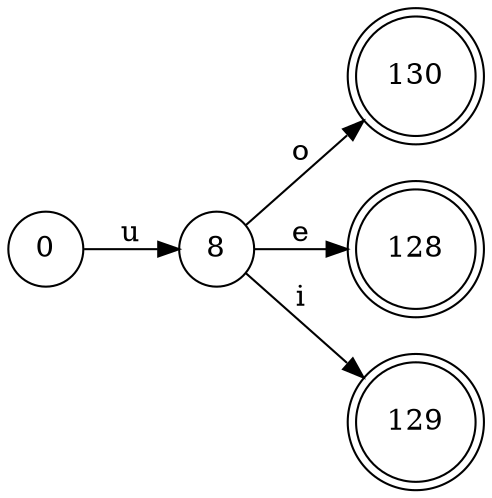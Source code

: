 digraph{
	rankdir = LR;
	130, 128, 129 [shape=doublecircle]
	node [shape=circle]
	0 -> 8 [label="u"]
	8 -> 130 [label="o"]
	8 -> 128 [label="e"]
	8 -> 129 [label="i"]
}
